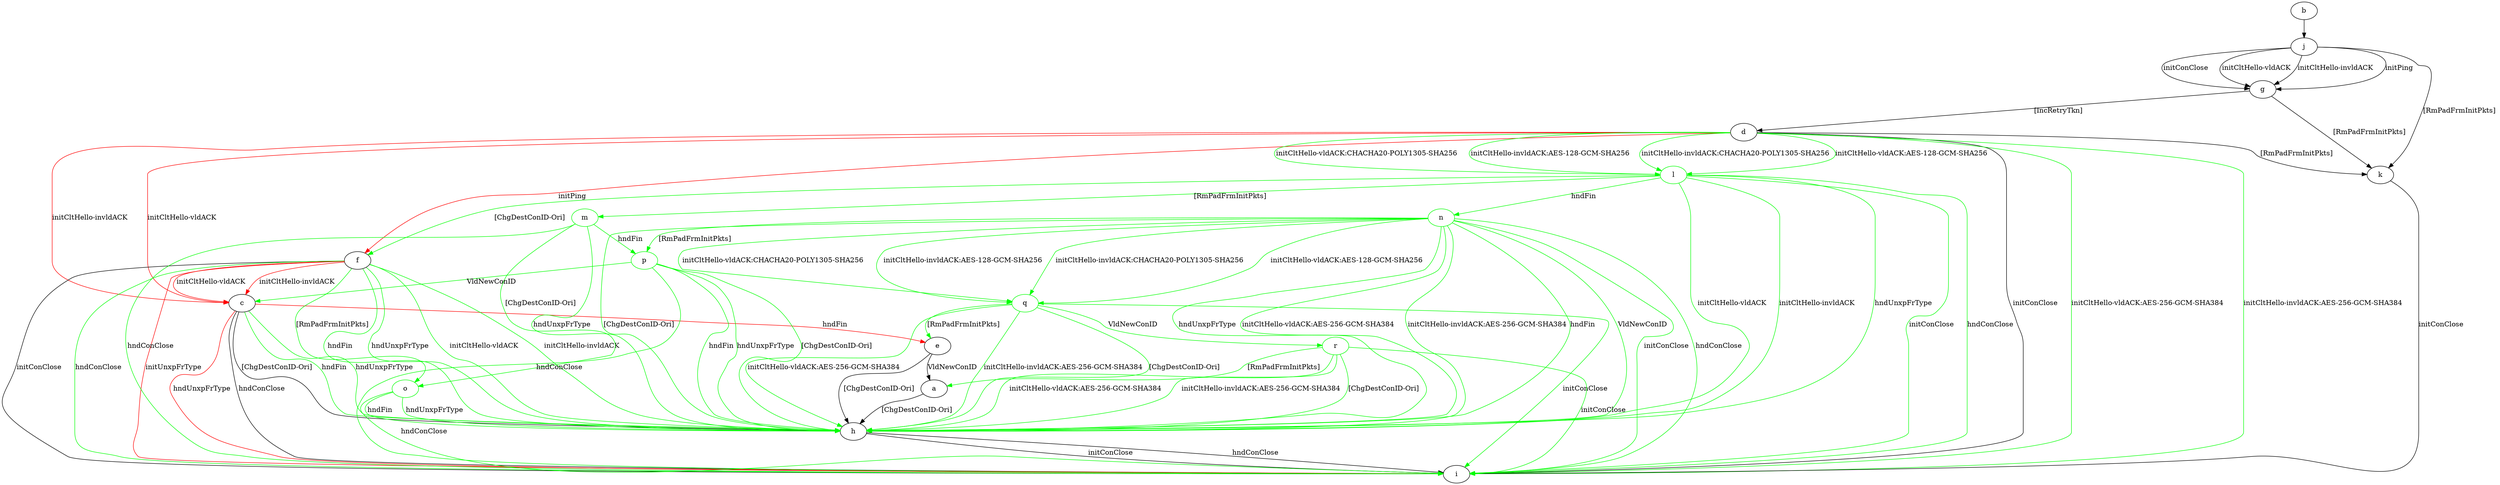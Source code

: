 digraph "" {
	a -> h	[key=0,
		label="[ChgDestConID-Ori] "];
	b -> j	[key=0];
	c -> e	[key=0,
		color=red,
		label="hndFin "];
	c -> h	[key=0,
		label="[ChgDestConID-Ori] "];
	c -> h	[key=1,
		color=green,
		label="hndFin "];
	c -> h	[key=2,
		color=green,
		label="hndUnxpFrType "];
	c -> i	[key=0,
		label="hndConClose "];
	c -> i	[key=1,
		color=red,
		label="hndUnxpFrType "];
	d -> c	[key=0,
		color=red,
		label="initCltHello-vldACK "];
	d -> c	[key=1,
		color=red,
		label="initCltHello-invldACK "];
	d -> f	[key=0,
		color=red,
		label="initPing "];
	d -> i	[key=0,
		label="initConClose "];
	d -> i	[key=1,
		color=green,
		label="initCltHello-vldACK:AES-256-GCM-SHA384 "];
	d -> i	[key=2,
		color=green,
		label="initCltHello-invldACK:AES-256-GCM-SHA384 "];
	d -> k	[key=0,
		label="[RmPadFrmInitPkts] "];
	l	[color=green];
	d -> l	[key=0,
		color=green,
		label="initCltHello-vldACK:AES-128-GCM-SHA256 "];
	d -> l	[key=1,
		color=green,
		label="initCltHello-vldACK:CHACHA20-POLY1305-SHA256 "];
	d -> l	[key=2,
		color=green,
		label="initCltHello-invldACK:AES-128-GCM-SHA256 "];
	d -> l	[key=3,
		color=green,
		label="initCltHello-invldACK:CHACHA20-POLY1305-SHA256 "];
	e -> a	[key=0,
		label="VldNewConID "];
	e -> h	[key=0,
		label="[ChgDestConID-Ori] "];
	f -> c	[key=0,
		color=red,
		label="initCltHello-vldACK "];
	f -> c	[key=1,
		color=red,
		label="initCltHello-invldACK "];
	f -> h	[key=0,
		color=green,
		label="initCltHello-vldACK "];
	f -> h	[key=1,
		color=green,
		label="initCltHello-invldACK "];
	f -> h	[key=2,
		color=green,
		label="hndFin "];
	f -> h	[key=3,
		color=green,
		label="hndUnxpFrType "];
	f -> i	[key=0,
		label="initConClose "];
	f -> i	[key=1,
		color=green,
		label="hndConClose "];
	f -> i	[key=2,
		color=red,
		label="initUnxpFrType "];
	o	[color=green];
	f -> o	[key=0,
		color=green,
		label="[RmPadFrmInitPkts] "];
	g -> d	[key=0,
		label="[IncRetryTkn] "];
	g -> k	[key=0,
		label="[RmPadFrmInitPkts] "];
	h -> i	[key=0,
		label="initConClose "];
	h -> i	[key=1,
		label="hndConClose "];
	j -> g	[key=0,
		label="initPing "];
	j -> g	[key=1,
		label="initConClose "];
	j -> g	[key=2,
		label="initCltHello-vldACK "];
	j -> g	[key=3,
		label="initCltHello-invldACK "];
	j -> k	[key=0,
		label="[RmPadFrmInitPkts] "];
	k -> i	[key=0,
		label="initConClose "];
	l -> f	[key=0,
		color=green,
		label="[ChgDestConID-Ori] "];
	l -> h	[key=0,
		color=green,
		label="initCltHello-vldACK "];
	l -> h	[key=1,
		color=green,
		label="initCltHello-invldACK "];
	l -> h	[key=2,
		color=green,
		label="hndUnxpFrType "];
	l -> i	[key=0,
		color=green,
		label="initConClose "];
	l -> i	[key=1,
		color=green,
		label="hndConClose "];
	m	[color=green];
	l -> m	[key=0,
		color=green,
		label="[RmPadFrmInitPkts] "];
	n	[color=green];
	l -> n	[key=0,
		color=green,
		label="hndFin "];
	m -> h	[key=0,
		color=green,
		label="hndUnxpFrType "];
	m -> i	[key=0,
		color=green,
		label="hndConClose "];
	m -> o	[key=0,
		color=green,
		label="[ChgDestConID-Ori] "];
	p	[color=green];
	m -> p	[key=0,
		color=green,
		label="hndFin "];
	n -> h	[key=0,
		color=green,
		label="initCltHello-vldACK:AES-256-GCM-SHA384 "];
	n -> h	[key=1,
		color=green,
		label="initCltHello-invldACK:AES-256-GCM-SHA384 "];
	n -> h	[key=2,
		color=green,
		label="hndFin "];
	n -> h	[key=3,
		color=green,
		label="hndUnxpFrType "];
	n -> h	[key=4,
		color=green,
		label="VldNewConID "];
	n -> h	[key=5,
		color=green,
		label="[ChgDestConID-Ori] "];
	n -> i	[key=0,
		color=green,
		label="initConClose "];
	n -> i	[key=1,
		color=green,
		label="hndConClose "];
	n -> p	[key=0,
		color=green,
		label="[RmPadFrmInitPkts] "];
	q	[color=green];
	n -> q	[key=0,
		color=green,
		label="initCltHello-vldACK:AES-128-GCM-SHA256 "];
	n -> q	[key=1,
		color=green,
		label="initCltHello-vldACK:CHACHA20-POLY1305-SHA256 "];
	n -> q	[key=2,
		color=green,
		label="initCltHello-invldACK:AES-128-GCM-SHA256 "];
	n -> q	[key=3,
		color=green,
		label="initCltHello-invldACK:CHACHA20-POLY1305-SHA256 "];
	o -> h	[key=0,
		color=green,
		label="hndFin "];
	o -> h	[key=1,
		color=green,
		label="hndUnxpFrType "];
	o -> i	[key=0,
		color=green,
		label="hndConClose "];
	p -> c	[key=0,
		color=green,
		label="VldNewConID "];
	p -> h	[key=0,
		color=green,
		label="hndFin "];
	p -> h	[key=1,
		color=green,
		label="hndUnxpFrType "];
	p -> h	[key=2,
		color=green,
		label="[ChgDestConID-Ori] "];
	p -> i	[key=0,
		color=green,
		label="hndConClose "];
	q -> e	[key=0,
		color=green,
		label="[RmPadFrmInitPkts] "];
	q -> h	[key=0,
		color=green,
		label="initCltHello-vldACK:AES-256-GCM-SHA384 "];
	q -> h	[key=1,
		color=green,
		label="initCltHello-invldACK:AES-256-GCM-SHA384 "];
	q -> h	[key=2,
		color=green,
		label="[ChgDestConID-Ori] "];
	q -> i	[key=0,
		color=green,
		label="initConClose "];
	r	[color=green];
	q -> r	[key=0,
		color=green,
		label="VldNewConID "];
	r -> a	[key=0,
		color=green,
		label="[RmPadFrmInitPkts] "];
	r -> h	[key=0,
		color=green,
		label="initCltHello-vldACK:AES-256-GCM-SHA384 "];
	r -> h	[key=1,
		color=green,
		label="initCltHello-invldACK:AES-256-GCM-SHA384 "];
	r -> h	[key=2,
		color=green,
		label="[ChgDestConID-Ori] "];
	r -> i	[key=0,
		color=green,
		label="initConClose "];
}
